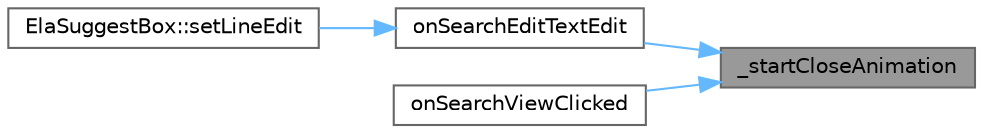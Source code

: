digraph "_startCloseAnimation"
{
 // LATEX_PDF_SIZE
  bgcolor="transparent";
  edge [fontname=Helvetica,fontsize=10,labelfontname=Helvetica,labelfontsize=10];
  node [fontname=Helvetica,fontsize=10,shape=box,height=0.2,width=0.4];
  rankdir="RL";
  Node1 [id="Node000001",label="_startCloseAnimation",height=0.2,width=0.4,color="gray40", fillcolor="grey60", style="filled", fontcolor="black",tooltip="启动关闭动画"];
  Node1 -> Node2 [id="edge1_Node000001_Node000002",dir="back",color="steelblue1",style="solid",tooltip=" "];
  Node2 [id="Node000002",label="onSearchEditTextEdit",height=0.2,width=0.4,color="grey40", fillcolor="white", style="filled",URL="$class_ela_suggest_box_private.html#a003b06d2a96f9912b720d959698984f5",tooltip="搜索编辑框文本编辑槽函数"];
  Node2 -> Node3 [id="edge2_Node000002_Node000003",dir="back",color="steelblue1",style="solid",tooltip=" "];
  Node3 [id="Node000003",label="ElaSuggestBox::setLineEdit",height=0.2,width=0.4,color="grey40", fillcolor="white", style="filled",URL="$class_ela_suggest_box.html#a3a1979e9a91786a372ef65f799160517",tooltip="设置搜索编辑框"];
  Node1 -> Node4 [id="edge3_Node000001_Node000004",dir="back",color="steelblue1",style="solid",tooltip=" "];
  Node4 [id="Node000004",label="onSearchViewClicked",height=0.2,width=0.4,color="grey40", fillcolor="white", style="filled",URL="$class_ela_suggest_box_private.html#a5be4fb6c9094292f0f7fa4f412ed5390",tooltip="搜索视图点击槽函数"];
}
